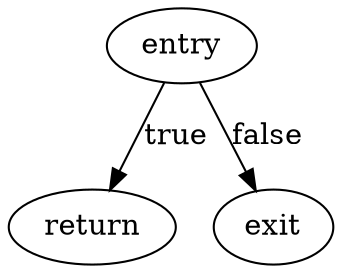 digraph if_return {
	A [label="entry"]
	B [label="return"]
	C [label="exit"]
	A->B [label="true"]
	A->C [label="false"]
}
